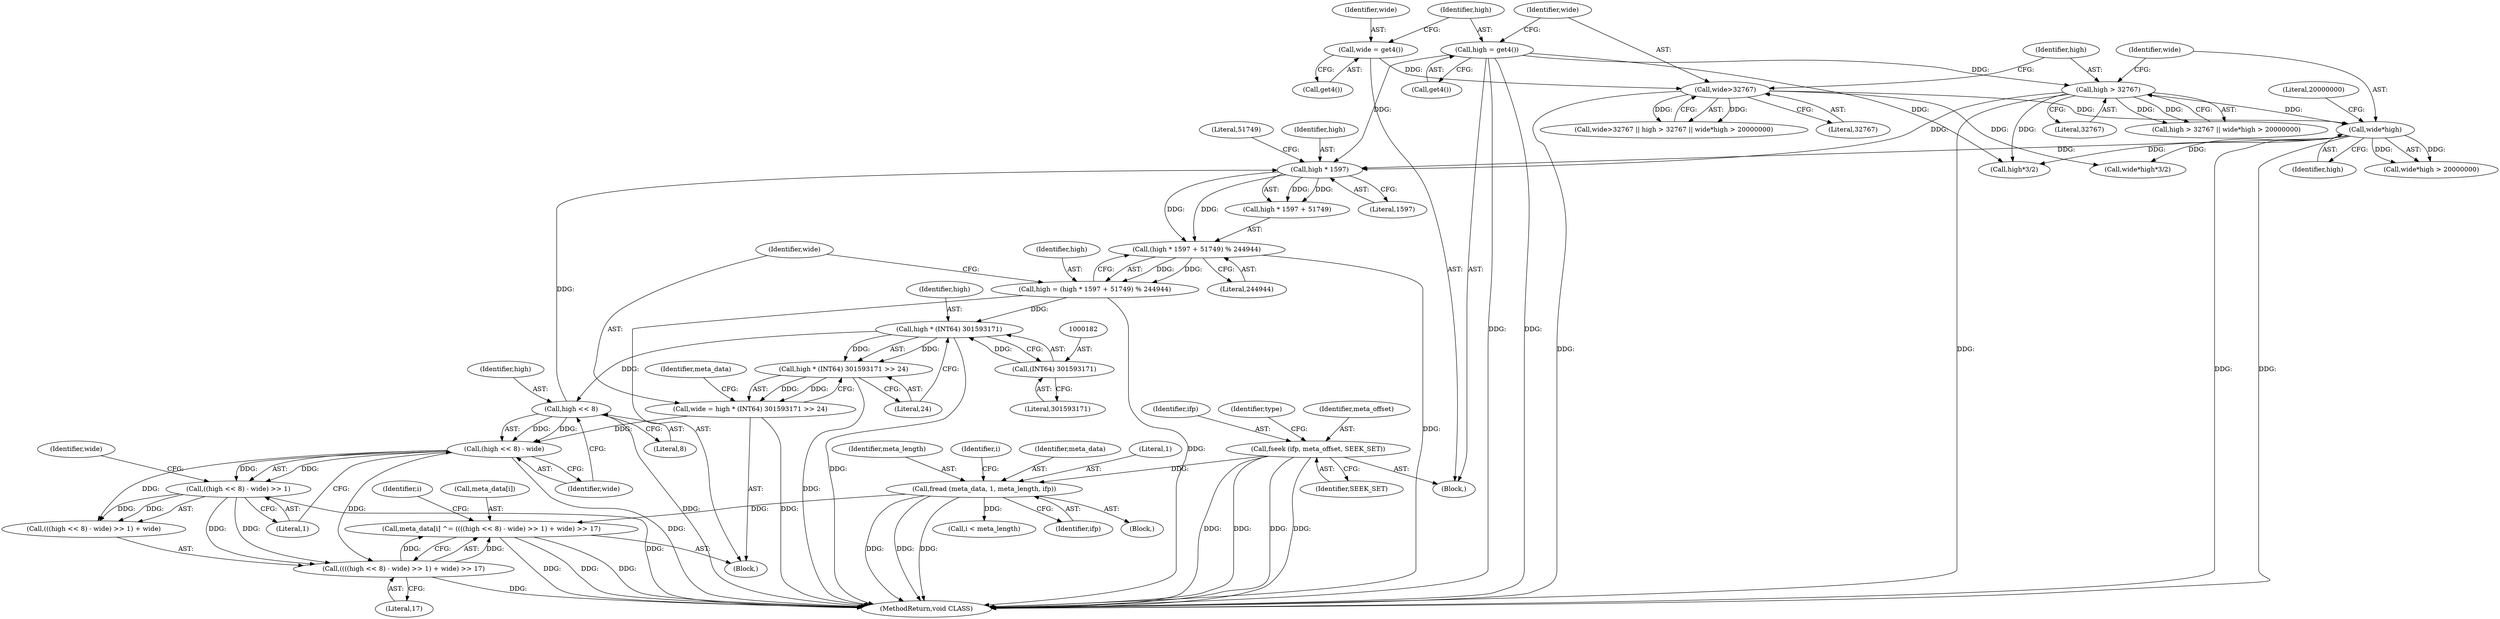 digraph "0_LibRaw-demosaic-pack-GPL2_194f592e205990ea8fce72b6c571c14350aca716_0@array" {
"1000185" [label="(Call,meta_data[i] ^= ((((high << 8) - wide) >> 1) + wide) >> 17)"];
"1000152" [label="(Call,fread (meta_data, 1, meta_length, ifp))"];
"1000116" [label="(Call,fseek (ifp, meta_offset, SEEK_SET))"];
"1000189" [label="(Call,((((high << 8) - wide) >> 1) + wide) >> 17)"];
"1000191" [label="(Call,((high << 8) - wide) >> 1)"];
"1000192" [label="(Call,(high << 8) - wide)"];
"1000193" [label="(Call,high << 8)"];
"1000179" [label="(Call,high * (INT64) 301593171)"];
"1000167" [label="(Call,high = (high * 1597 + 51749) % 244944)"];
"1000169" [label="(Call,(high * 1597 + 51749) % 244944)"];
"1000171" [label="(Call,high * 1597)"];
"1000128" [label="(Call,high = get4())"];
"1000141" [label="(Call,wide*high)"];
"1000133" [label="(Call,wide>32767)"];
"1000125" [label="(Call,wide = get4())"];
"1000137" [label="(Call,high > 32767)"];
"1000181" [label="(Call,(INT64) 301593171)"];
"1000176" [label="(Call,wide = high * (INT64) 301593171 >> 24)"];
"1000178" [label="(Call,high * (INT64) 301593171 >> 24)"];
"1000171" [label="(Call,high * 1597)"];
"1000134" [label="(Identifier,wide)"];
"1000119" [label="(Identifier,SEEK_SET)"];
"1000140" [label="(Call,wide*high > 20000000)"];
"1000126" [label="(Identifier,wide)"];
"1000135" [label="(Literal,32767)"];
"1000198" [label="(Identifier,wide)"];
"1000167" [label="(Call,high = (high * 1597 + 51749) % 244944)"];
"1000215" [label="(Call,wide*high*3/2)"];
"1000154" [label="(Literal,1)"];
"1000127" [label="(Call,get4())"];
"1000141" [label="(Call,wide*high)"];
"1000199" [label="(Literal,17)"];
"1000185" [label="(Call,meta_data[i] ^= ((((high << 8) - wide) >> 1) + wide) >> 17)"];
"1000125" [label="(Call,wide = get4())"];
"1000143" [label="(Identifier,high)"];
"1000155" [label="(Identifier,meta_length)"];
"1000165" [label="(Identifier,i)"];
"1000172" [label="(Identifier,high)"];
"1000174" [label="(Literal,51749)"];
"1000161" [label="(Call,i < meta_length)"];
"1000328" [label="(MethodReturn,void CLASS)"];
"1000170" [label="(Call,high * 1597 + 51749)"];
"1000166" [label="(Block,)"];
"1000181" [label="(Call,(INT64) 301593171)"];
"1000128" [label="(Call,high = get4())"];
"1000195" [label="(Literal,8)"];
"1000179" [label="(Call,high * (INT64) 301593171)"];
"1000197" [label="(Literal,1)"];
"1000217" [label="(Call,high*3/2)"];
"1000184" [label="(Literal,24)"];
"1000177" [label="(Identifier,wide)"];
"1000144" [label="(Literal,20000000)"];
"1000192" [label="(Call,(high << 8) - wide)"];
"1000159" [label="(Identifier,i)"];
"1000173" [label="(Literal,1597)"];
"1000183" [label="(Literal,301593171)"];
"1000152" [label="(Call,fread (meta_data, 1, meta_length, ifp))"];
"1000136" [label="(Call,high > 32767 || wide*high > 20000000)"];
"1000176" [label="(Call,wide = high * (INT64) 301593171 >> 24)"];
"1000121" [label="(Identifier,type)"];
"1000194" [label="(Identifier,high)"];
"1000186" [label="(Call,meta_data[i])"];
"1000193" [label="(Call,high << 8)"];
"1000189" [label="(Call,((((high << 8) - wide) >> 1) + wide) >> 17)"];
"1000118" [label="(Identifier,meta_offset)"];
"1000191" [label="(Call,((high << 8) - wide) >> 1)"];
"1000129" [label="(Identifier,high)"];
"1000138" [label="(Identifier,high)"];
"1000169" [label="(Call,(high * 1597 + 51749) % 244944)"];
"1000137" [label="(Call,high > 32767)"];
"1000178" [label="(Call,high * (INT64) 301593171 >> 24)"];
"1000101" [label="(Block,)"];
"1000139" [label="(Literal,32767)"];
"1000156" [label="(Identifier,ifp)"];
"1000132" [label="(Call,wide>32767 || high > 32767 || wide*high > 20000000)"];
"1000153" [label="(Identifier,meta_data)"];
"1000175" [label="(Literal,244944)"];
"1000116" [label="(Call,fseek (ifp, meta_offset, SEEK_SET))"];
"1000117" [label="(Identifier,ifp)"];
"1000196" [label="(Identifier,wide)"];
"1000168" [label="(Identifier,high)"];
"1000130" [label="(Call,get4())"];
"1000190" [label="(Call,(((high << 8) - wide) >> 1) + wide)"];
"1000142" [label="(Identifier,wide)"];
"1000180" [label="(Identifier,high)"];
"1000151" [label="(Block,)"];
"1000133" [label="(Call,wide>32767)"];
"1000187" [label="(Identifier,meta_data)"];
"1000185" -> "1000166"  [label="AST: "];
"1000185" -> "1000189"  [label="CFG: "];
"1000186" -> "1000185"  [label="AST: "];
"1000189" -> "1000185"  [label="AST: "];
"1000165" -> "1000185"  [label="CFG: "];
"1000185" -> "1000328"  [label="DDG: "];
"1000185" -> "1000328"  [label="DDG: "];
"1000185" -> "1000328"  [label="DDG: "];
"1000152" -> "1000185"  [label="DDG: "];
"1000189" -> "1000185"  [label="DDG: "];
"1000189" -> "1000185"  [label="DDG: "];
"1000152" -> "1000151"  [label="AST: "];
"1000152" -> "1000156"  [label="CFG: "];
"1000153" -> "1000152"  [label="AST: "];
"1000154" -> "1000152"  [label="AST: "];
"1000155" -> "1000152"  [label="AST: "];
"1000156" -> "1000152"  [label="AST: "];
"1000159" -> "1000152"  [label="CFG: "];
"1000152" -> "1000328"  [label="DDG: "];
"1000152" -> "1000328"  [label="DDG: "];
"1000152" -> "1000328"  [label="DDG: "];
"1000116" -> "1000152"  [label="DDG: "];
"1000152" -> "1000161"  [label="DDG: "];
"1000116" -> "1000101"  [label="AST: "];
"1000116" -> "1000119"  [label="CFG: "];
"1000117" -> "1000116"  [label="AST: "];
"1000118" -> "1000116"  [label="AST: "];
"1000119" -> "1000116"  [label="AST: "];
"1000121" -> "1000116"  [label="CFG: "];
"1000116" -> "1000328"  [label="DDG: "];
"1000116" -> "1000328"  [label="DDG: "];
"1000116" -> "1000328"  [label="DDG: "];
"1000116" -> "1000328"  [label="DDG: "];
"1000189" -> "1000199"  [label="CFG: "];
"1000190" -> "1000189"  [label="AST: "];
"1000199" -> "1000189"  [label="AST: "];
"1000189" -> "1000328"  [label="DDG: "];
"1000191" -> "1000189"  [label="DDG: "];
"1000191" -> "1000189"  [label="DDG: "];
"1000192" -> "1000189"  [label="DDG: "];
"1000191" -> "1000190"  [label="AST: "];
"1000191" -> "1000197"  [label="CFG: "];
"1000192" -> "1000191"  [label="AST: "];
"1000197" -> "1000191"  [label="AST: "];
"1000198" -> "1000191"  [label="CFG: "];
"1000191" -> "1000328"  [label="DDG: "];
"1000191" -> "1000190"  [label="DDG: "];
"1000191" -> "1000190"  [label="DDG: "];
"1000192" -> "1000191"  [label="DDG: "];
"1000192" -> "1000191"  [label="DDG: "];
"1000192" -> "1000196"  [label="CFG: "];
"1000193" -> "1000192"  [label="AST: "];
"1000196" -> "1000192"  [label="AST: "];
"1000197" -> "1000192"  [label="CFG: "];
"1000192" -> "1000328"  [label="DDG: "];
"1000193" -> "1000192"  [label="DDG: "];
"1000193" -> "1000192"  [label="DDG: "];
"1000176" -> "1000192"  [label="DDG: "];
"1000192" -> "1000190"  [label="DDG: "];
"1000193" -> "1000195"  [label="CFG: "];
"1000194" -> "1000193"  [label="AST: "];
"1000195" -> "1000193"  [label="AST: "];
"1000196" -> "1000193"  [label="CFG: "];
"1000193" -> "1000328"  [label="DDG: "];
"1000193" -> "1000171"  [label="DDG: "];
"1000179" -> "1000193"  [label="DDG: "];
"1000179" -> "1000178"  [label="AST: "];
"1000179" -> "1000181"  [label="CFG: "];
"1000180" -> "1000179"  [label="AST: "];
"1000181" -> "1000179"  [label="AST: "];
"1000184" -> "1000179"  [label="CFG: "];
"1000179" -> "1000328"  [label="DDG: "];
"1000179" -> "1000178"  [label="DDG: "];
"1000179" -> "1000178"  [label="DDG: "];
"1000167" -> "1000179"  [label="DDG: "];
"1000181" -> "1000179"  [label="DDG: "];
"1000167" -> "1000166"  [label="AST: "];
"1000167" -> "1000169"  [label="CFG: "];
"1000168" -> "1000167"  [label="AST: "];
"1000169" -> "1000167"  [label="AST: "];
"1000177" -> "1000167"  [label="CFG: "];
"1000167" -> "1000328"  [label="DDG: "];
"1000169" -> "1000167"  [label="DDG: "];
"1000169" -> "1000167"  [label="DDG: "];
"1000169" -> "1000175"  [label="CFG: "];
"1000170" -> "1000169"  [label="AST: "];
"1000175" -> "1000169"  [label="AST: "];
"1000169" -> "1000328"  [label="DDG: "];
"1000171" -> "1000169"  [label="DDG: "];
"1000171" -> "1000169"  [label="DDG: "];
"1000171" -> "1000170"  [label="AST: "];
"1000171" -> "1000173"  [label="CFG: "];
"1000172" -> "1000171"  [label="AST: "];
"1000173" -> "1000171"  [label="AST: "];
"1000174" -> "1000171"  [label="CFG: "];
"1000171" -> "1000170"  [label="DDG: "];
"1000171" -> "1000170"  [label="DDG: "];
"1000128" -> "1000171"  [label="DDG: "];
"1000141" -> "1000171"  [label="DDG: "];
"1000137" -> "1000171"  [label="DDG: "];
"1000128" -> "1000101"  [label="AST: "];
"1000128" -> "1000130"  [label="CFG: "];
"1000129" -> "1000128"  [label="AST: "];
"1000130" -> "1000128"  [label="AST: "];
"1000134" -> "1000128"  [label="CFG: "];
"1000128" -> "1000328"  [label="DDG: "];
"1000128" -> "1000328"  [label="DDG: "];
"1000128" -> "1000137"  [label="DDG: "];
"1000128" -> "1000217"  [label="DDG: "];
"1000141" -> "1000140"  [label="AST: "];
"1000141" -> "1000143"  [label="CFG: "];
"1000142" -> "1000141"  [label="AST: "];
"1000143" -> "1000141"  [label="AST: "];
"1000144" -> "1000141"  [label="CFG: "];
"1000141" -> "1000328"  [label="DDG: "];
"1000141" -> "1000328"  [label="DDG: "];
"1000141" -> "1000140"  [label="DDG: "];
"1000141" -> "1000140"  [label="DDG: "];
"1000133" -> "1000141"  [label="DDG: "];
"1000137" -> "1000141"  [label="DDG: "];
"1000141" -> "1000215"  [label="DDG: "];
"1000141" -> "1000217"  [label="DDG: "];
"1000133" -> "1000132"  [label="AST: "];
"1000133" -> "1000135"  [label="CFG: "];
"1000134" -> "1000133"  [label="AST: "];
"1000135" -> "1000133"  [label="AST: "];
"1000138" -> "1000133"  [label="CFG: "];
"1000132" -> "1000133"  [label="CFG: "];
"1000133" -> "1000328"  [label="DDG: "];
"1000133" -> "1000132"  [label="DDG: "];
"1000133" -> "1000132"  [label="DDG: "];
"1000125" -> "1000133"  [label="DDG: "];
"1000133" -> "1000215"  [label="DDG: "];
"1000125" -> "1000101"  [label="AST: "];
"1000125" -> "1000127"  [label="CFG: "];
"1000126" -> "1000125"  [label="AST: "];
"1000127" -> "1000125"  [label="AST: "];
"1000129" -> "1000125"  [label="CFG: "];
"1000137" -> "1000136"  [label="AST: "];
"1000137" -> "1000139"  [label="CFG: "];
"1000138" -> "1000137"  [label="AST: "];
"1000139" -> "1000137"  [label="AST: "];
"1000142" -> "1000137"  [label="CFG: "];
"1000136" -> "1000137"  [label="CFG: "];
"1000137" -> "1000328"  [label="DDG: "];
"1000137" -> "1000136"  [label="DDG: "];
"1000137" -> "1000136"  [label="DDG: "];
"1000137" -> "1000217"  [label="DDG: "];
"1000181" -> "1000183"  [label="CFG: "];
"1000182" -> "1000181"  [label="AST: "];
"1000183" -> "1000181"  [label="AST: "];
"1000176" -> "1000166"  [label="AST: "];
"1000176" -> "1000178"  [label="CFG: "];
"1000177" -> "1000176"  [label="AST: "];
"1000178" -> "1000176"  [label="AST: "];
"1000187" -> "1000176"  [label="CFG: "];
"1000176" -> "1000328"  [label="DDG: "];
"1000178" -> "1000176"  [label="DDG: "];
"1000178" -> "1000176"  [label="DDG: "];
"1000178" -> "1000184"  [label="CFG: "];
"1000184" -> "1000178"  [label="AST: "];
"1000178" -> "1000328"  [label="DDG: "];
}
